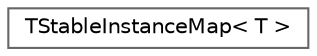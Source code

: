 digraph "Graphical Class Hierarchy"
{
 // INTERACTIVE_SVG=YES
 // LATEX_PDF_SIZE
  bgcolor="transparent";
  edge [fontname=Helvetica,fontsize=10,labelfontname=Helvetica,labelfontsize=10];
  node [fontname=Helvetica,fontsize=10,shape=box,height=0.2,width=0.4];
  rankdir="LR";
  Node0 [id="Node000000",label="TStableInstanceMap\< T \>",height=0.2,width=0.4,color="grey40", fillcolor="white", style="filled",URL="$d4/de8/structTStableInstanceMap.html",tooltip=" "];
}
